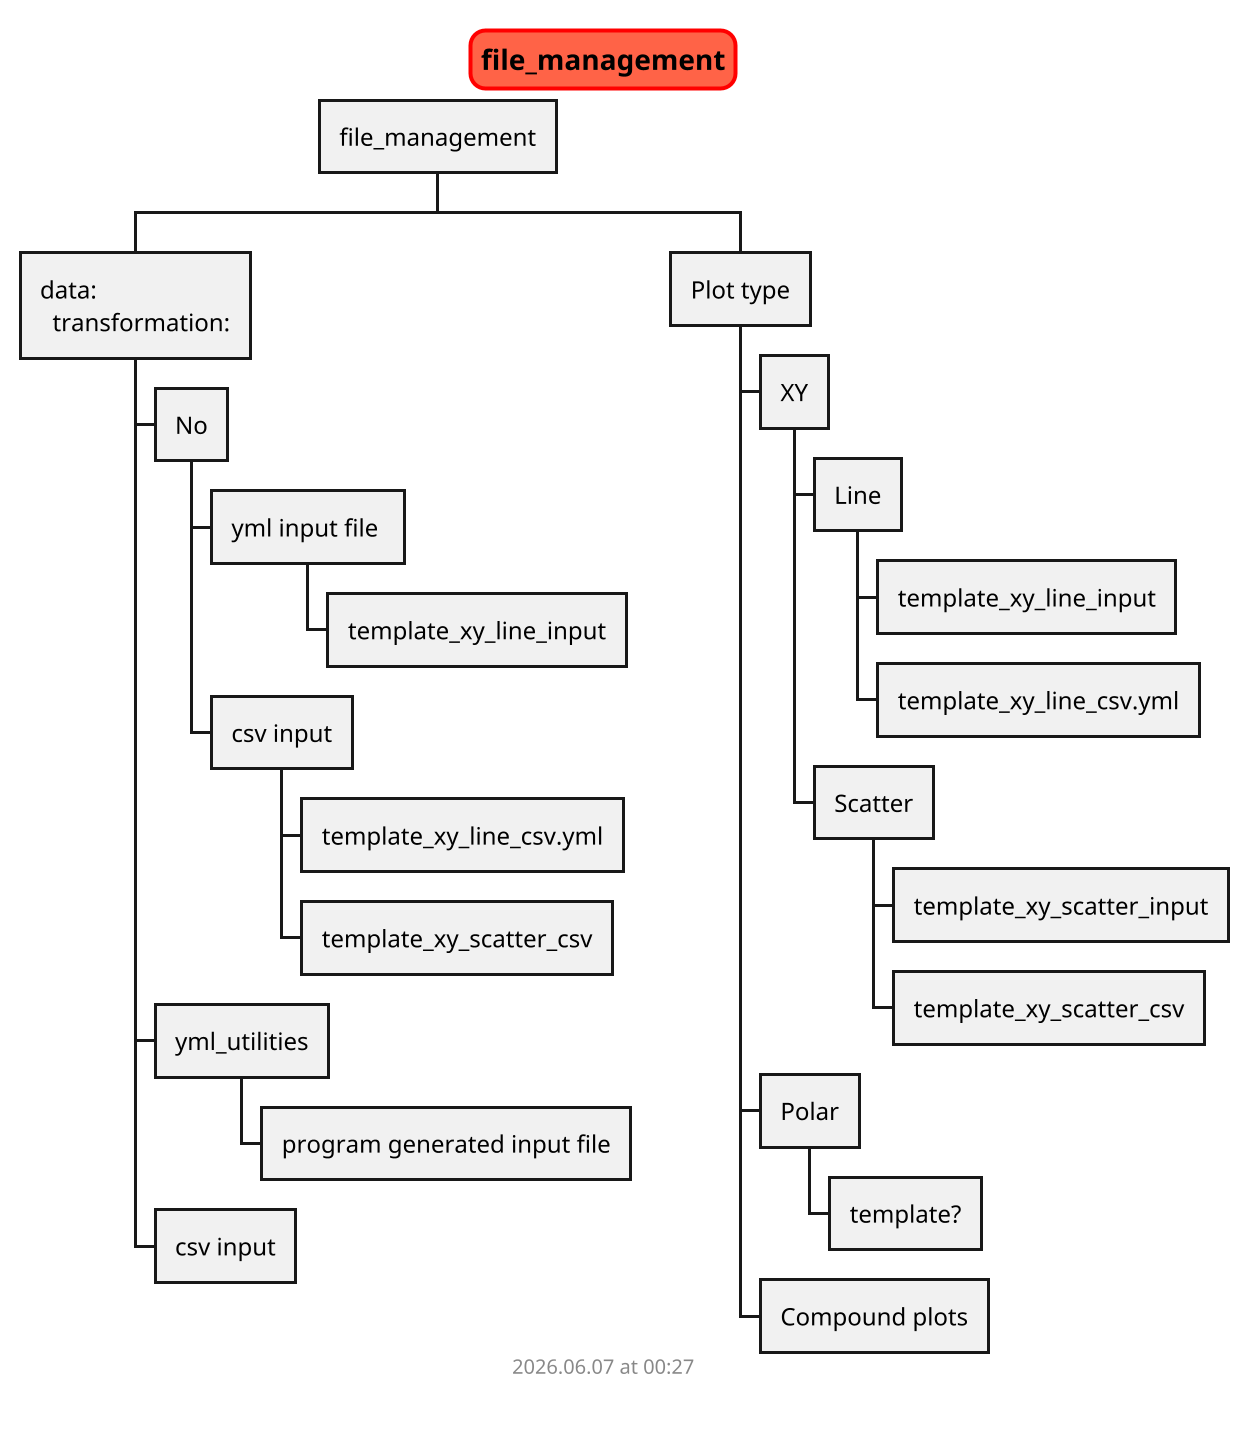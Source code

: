 @startwbs file_management

scale 2
skinparam titleBorderRoundCorner 15
skinparam titleBorderThickness 2
skinparam titleBorderColor red
skinparam titleBackgroundColor Tomato

title file_management

* file_management

** data: \n  transformation:

*** No
**** yml input file 
***** template_xy_line_input

**** csv input
***** template_xy_line_csv.yml
***** template_xy_scatter_csv

*** yml_utilities
**** program generated input file

*** csv input


** Plot type

*** XY
**** Line
***** template_xy_line_input
***** template_xy_line_csv.yml
**** Scatter
***** template_xy_scatter_input
***** template_xy_scatter_csv


*** Polar
**** template?

*** Compound plots


footer
%date("yyyy.MM.dd' at 'HH:mm")
%filename()
end footer

@endwbs
